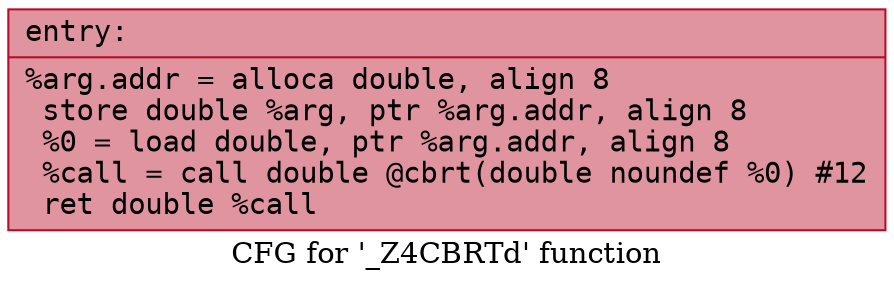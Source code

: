 digraph "CFG for '_Z4CBRTd' function" {
	label="CFG for '_Z4CBRTd' function";

	Node0x561418c182d0 [shape=record,color="#b70d28ff", style=filled, fillcolor="#b70d2870" fontname="Courier",label="{entry:\l|  %arg.addr = alloca double, align 8\l  store double %arg, ptr %arg.addr, align 8\l  %0 = load double, ptr %arg.addr, align 8\l  %call = call double @cbrt(double noundef %0) #12\l  ret double %call\l}"];
}
